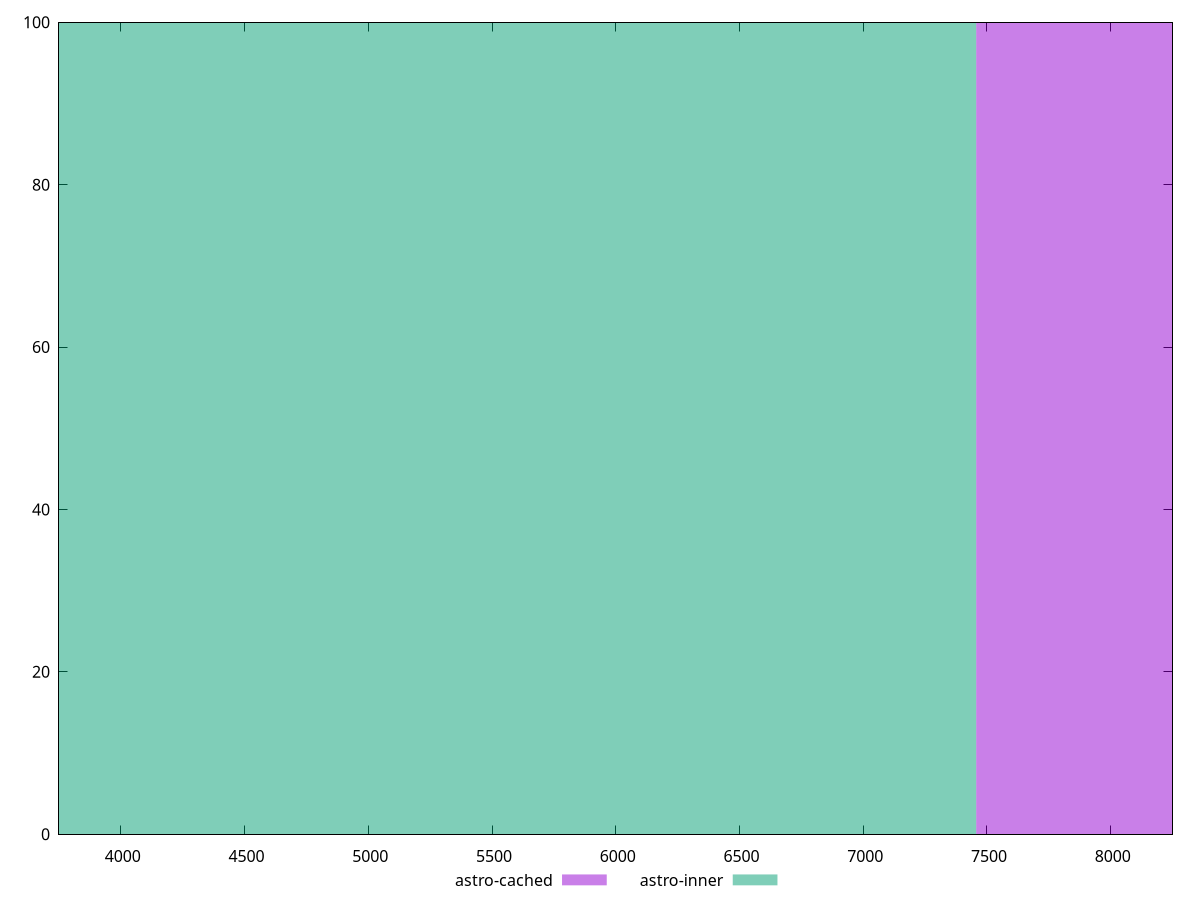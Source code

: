 reset

$astroCached <<EOF
9942.0385783756 100
EOF

$astroInner <<EOF
4971.0192891878 100
EOF

set key outside below
set boxwidth 4971.0192891878
set xrange [3750:8250]
set yrange [0:100]
set trange [0:100]
set style fill transparent solid 0.5 noborder
set terminal svg size 640, 500 enhanced background rgb 'white'
set output "reports/report_00033_2021-03-01T14-23-16.841Z/uses-text-compression/comparison/histogram/1_vs_2.svg"

plot $astroCached title "astro-cached" with boxes, \
     $astroInner title "astro-inner" with boxes

reset
